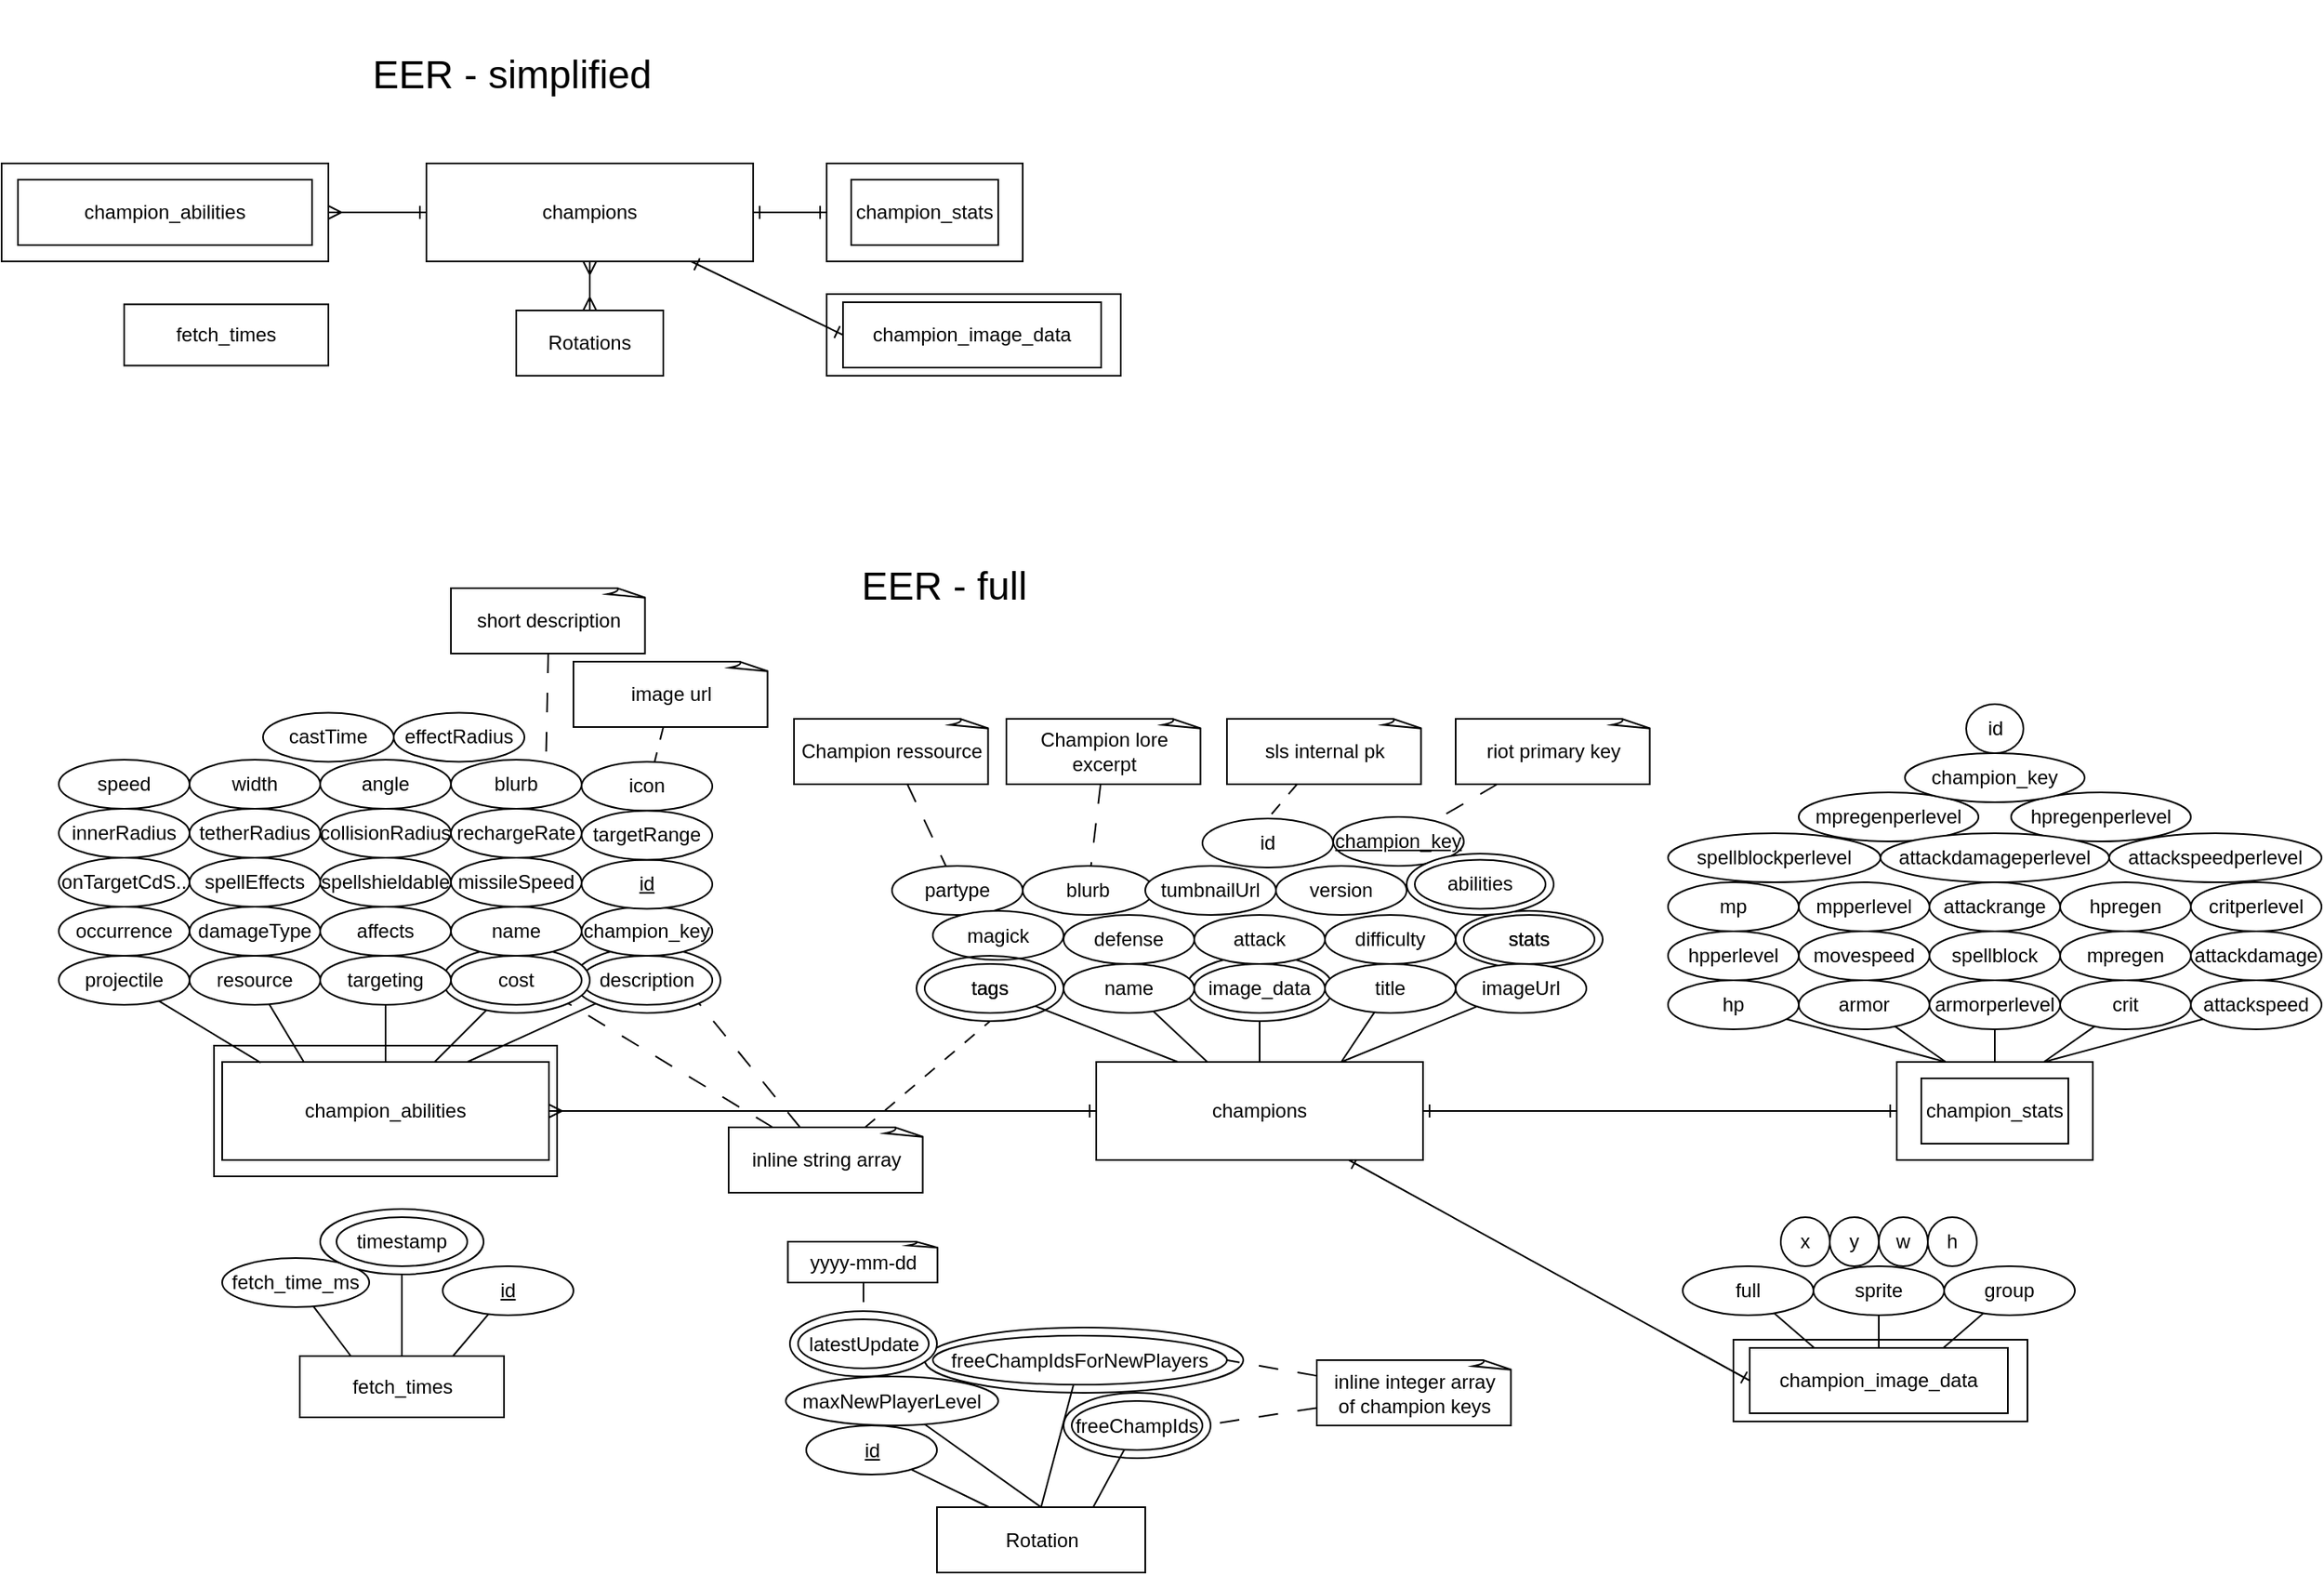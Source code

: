 <mxfile version="21.2.9" type="device">
  <diagram name="Side-1" id="u8_t7Rfu-tdNxOshk60E">
    <mxGraphModel dx="3138" dy="2817" grid="1" gridSize="10" guides="1" tooltips="1" connect="1" arrows="1" fold="1" page="1" pageScale="1" pageWidth="827" pageHeight="1169" math="0" shadow="0">
      <root>
        <mxCell id="0" />
        <mxCell id="1" parent="0" />
        <mxCell id="vY-c-kgBU0Y5t1cBSxCP-84" value="champion_abilities" style="rounded=0;whiteSpace=wrap;html=1;" vertex="1" parent="1">
          <mxGeometry x="-870" y="-340" width="200" height="60" as="geometry" />
        </mxCell>
        <mxCell id="vY-c-kgBU0Y5t1cBSxCP-68" value="freeChampIds" style="ellipse;whiteSpace=wrap;html=1;" vertex="1" parent="1">
          <mxGeometry x="-220" y="412.5" width="90" height="40" as="geometry" />
        </mxCell>
        <mxCell id="vY-c-kgBU0Y5t1cBSxCP-64" value="champion_image_data" style="rounded=0;whiteSpace=wrap;html=1;" vertex="1" parent="1">
          <mxGeometry x="190" y="380" width="180" height="50" as="geometry" />
        </mxCell>
        <mxCell id="vY-c-kgBU0Y5t1cBSxCP-63" value="champion_abilities" style="rounded=0;whiteSpace=wrap;html=1;" vertex="1" parent="1">
          <mxGeometry x="-740" y="200" width="210" height="80" as="geometry" />
        </mxCell>
        <mxCell id="WXf3_eJt0GUmDHz3n-cz-1" value="&lt;font style=&quot;font-size: 24px;&quot;&gt;EER - full&lt;/font&gt;" style="text;html=1;strokeColor=none;fillColor=none;align=center;verticalAlign=middle;whiteSpace=wrap;rounded=0;" parent="1" vertex="1">
          <mxGeometry x="-413" y="-96" width="240" height="30" as="geometry" />
        </mxCell>
        <mxCell id="WXf3_eJt0GUmDHz3n-cz-47" style="edgeStyle=orthogonalEdgeStyle;rounded=0;orthogonalLoop=1;jettySize=auto;html=1;endArrow=ERone;endFill=0;startArrow=ERone;startFill=0;" parent="1" source="WXf3_eJt0GUmDHz3n-cz-9" target="WXf3_eJt0GUmDHz3n-cz-46" edge="1">
          <mxGeometry relative="1" as="geometry" />
        </mxCell>
        <mxCell id="WXf3_eJt0GUmDHz3n-cz-110" style="rounded=0;orthogonalLoop=1;jettySize=auto;html=1;entryX=0;entryY=0.5;entryDx=0;entryDy=0;endArrow=ERone;endFill=0;startArrow=ERone;startFill=0;" parent="1" source="WXf3_eJt0GUmDHz3n-cz-9" target="WXf3_eJt0GUmDHz3n-cz-109" edge="1">
          <mxGeometry relative="1" as="geometry" />
        </mxCell>
        <mxCell id="WXf3_eJt0GUmDHz3n-cz-9" value="champions" style="rounded=0;whiteSpace=wrap;html=1;" parent="1" vertex="1">
          <mxGeometry x="-200" y="210" width="200" height="60" as="geometry" />
        </mxCell>
        <mxCell id="WXf3_eJt0GUmDHz3n-cz-22" style="rounded=0;orthogonalLoop=1;jettySize=auto;html=1;endArrow=none;endFill=0;" parent="1" source="WXf3_eJt0GUmDHz3n-cz-10" target="WXf3_eJt0GUmDHz3n-cz-9" edge="1">
          <mxGeometry relative="1" as="geometry" />
        </mxCell>
        <mxCell id="WXf3_eJt0GUmDHz3n-cz-11" value="version" style="ellipse;whiteSpace=wrap;html=1;" parent="1" vertex="1">
          <mxGeometry x="-90" y="90" width="80" height="30" as="geometry" />
        </mxCell>
        <mxCell id="WXf3_eJt0GUmDHz3n-cz-12" value="&lt;u&gt;champion_key&lt;/u&gt;" style="ellipse;whiteSpace=wrap;html=1;" parent="1" vertex="1">
          <mxGeometry x="-55" y="60" width="80" height="30" as="geometry" />
        </mxCell>
        <mxCell id="WXf3_eJt0GUmDHz3n-cz-16" value="blurb" style="ellipse;whiteSpace=wrap;html=1;" parent="1" vertex="1">
          <mxGeometry x="-245" y="90" width="80" height="30" as="geometry" />
        </mxCell>
        <mxCell id="WXf3_eJt0GUmDHz3n-cz-17" value="stats" style="ellipse;whiteSpace=wrap;html=1;" parent="1" vertex="1">
          <mxGeometry x="25" y="120" width="80" height="30" as="geometry" />
        </mxCell>
        <mxCell id="WXf3_eJt0GUmDHz3n-cz-21" value="" style="shape=image;verticalLabelPosition=bottom;labelBackgroundColor=default;verticalAlign=top;aspect=fixed;imageAspect=0;image=https://webusupload.apowersoft.info/gitmind/wp-content/uploads/2021/04/erd-symbols.jpg;" parent="1" vertex="1">
          <mxGeometry x="-115" y="-440" width="520" height="344" as="geometry" />
        </mxCell>
        <mxCell id="WXf3_eJt0GUmDHz3n-cz-26" style="rounded=0;orthogonalLoop=1;jettySize=auto;html=1;endArrow=none;endFill=0;dashed=1;dashPattern=12 12;" parent="1" source="WXf3_eJt0GUmDHz3n-cz-25" target="WXf3_eJt0GUmDHz3n-cz-16" edge="1">
          <mxGeometry relative="1" as="geometry" />
        </mxCell>
        <mxCell id="WXf3_eJt0GUmDHz3n-cz-25" value="Champion lore excerpt" style="whiteSpace=wrap;html=1;shape=mxgraph.basic.document;" parent="1" vertex="1">
          <mxGeometry x="-255" width="120" height="40" as="geometry" />
        </mxCell>
        <mxCell id="WXf3_eJt0GUmDHz3n-cz-28" style="rounded=0;orthogonalLoop=1;jettySize=auto;html=1;endArrow=none;endFill=0;dashed=1;dashPattern=12 12;" parent="1" source="WXf3_eJt0GUmDHz3n-cz-27" target="WXf3_eJt0GUmDHz3n-cz-12" edge="1">
          <mxGeometry relative="1" as="geometry" />
        </mxCell>
        <mxCell id="WXf3_eJt0GUmDHz3n-cz-27" value="riot primary key" style="whiteSpace=wrap;html=1;shape=mxgraph.basic.document;" parent="1" vertex="1">
          <mxGeometry x="20" width="120" height="40" as="geometry" />
        </mxCell>
        <mxCell id="WXf3_eJt0GUmDHz3n-cz-32" style="rounded=0;orthogonalLoop=1;jettySize=auto;html=1;entryX=0.75;entryY=0;entryDx=0;entryDy=0;endArrow=none;endFill=0;" parent="1" source="WXf3_eJt0GUmDHz3n-cz-31" target="WXf3_eJt0GUmDHz3n-cz-9" edge="1">
          <mxGeometry relative="1" as="geometry" />
        </mxCell>
        <mxCell id="WXf3_eJt0GUmDHz3n-cz-33" value="defense" style="ellipse;whiteSpace=wrap;html=1;" parent="1" vertex="1">
          <mxGeometry x="-220" y="120" width="80" height="30" as="geometry" />
        </mxCell>
        <mxCell id="WXf3_eJt0GUmDHz3n-cz-35" value="difficulty" style="ellipse;whiteSpace=wrap;html=1;" parent="1" vertex="1">
          <mxGeometry x="-60" y="120" width="80" height="30" as="geometry" />
        </mxCell>
        <mxCell id="WXf3_eJt0GUmDHz3n-cz-38" style="rounded=0;orthogonalLoop=1;jettySize=auto;html=1;entryX=0.75;entryY=0;entryDx=0;entryDy=0;endArrow=none;endFill=0;" parent="1" source="WXf3_eJt0GUmDHz3n-cz-37" target="WXf3_eJt0GUmDHz3n-cz-9" edge="1">
          <mxGeometry relative="1" as="geometry" />
        </mxCell>
        <mxCell id="WXf3_eJt0GUmDHz3n-cz-45" style="rounded=0;orthogonalLoop=1;jettySize=auto;html=1;entryX=0.25;entryY=0;entryDx=0;entryDy=0;endArrow=none;endFill=0;" parent="1" source="WXf3_eJt0GUmDHz3n-cz-43" target="WXf3_eJt0GUmDHz3n-cz-9" edge="1">
          <mxGeometry relative="1" as="geometry" />
        </mxCell>
        <mxCell id="WXf3_eJt0GUmDHz3n-cz-43" value="tags" style="ellipse;whiteSpace=wrap;html=1;" parent="1" vertex="1">
          <mxGeometry x="-305" y="150" width="80" height="30" as="geometry" />
        </mxCell>
        <mxCell id="WXf3_eJt0GUmDHz3n-cz-46" value="champion_stats" style="rounded=0;whiteSpace=wrap;html=1;" parent="1" vertex="1">
          <mxGeometry x="290" y="210" width="120" height="60" as="geometry" />
        </mxCell>
        <mxCell id="WXf3_eJt0GUmDHz3n-cz-73" style="rounded=0;orthogonalLoop=1;jettySize=auto;html=1;entryX=0.25;entryY=0;entryDx=0;entryDy=0;endArrow=none;endFill=0;" parent="1" source="WXf3_eJt0GUmDHz3n-cz-48" target="WXf3_eJt0GUmDHz3n-cz-46" edge="1">
          <mxGeometry relative="1" as="geometry" />
        </mxCell>
        <mxCell id="WXf3_eJt0GUmDHz3n-cz-48" value="hp" style="ellipse;whiteSpace=wrap;html=1;" parent="1" vertex="1">
          <mxGeometry x="150" y="160" width="80" height="30" as="geometry" />
        </mxCell>
        <mxCell id="WXf3_eJt0GUmDHz3n-cz-49" value="hpperlevel" style="ellipse;whiteSpace=wrap;html=1;" parent="1" vertex="1">
          <mxGeometry x="150" y="130" width="80" height="30" as="geometry" />
        </mxCell>
        <mxCell id="WXf3_eJt0GUmDHz3n-cz-50" value="mpperlevel" style="ellipse;whiteSpace=wrap;html=1;" parent="1" vertex="1">
          <mxGeometry x="230" y="100" width="80" height="30" as="geometry" />
        </mxCell>
        <mxCell id="WXf3_eJt0GUmDHz3n-cz-51" value="mp" style="ellipse;whiteSpace=wrap;html=1;" parent="1" vertex="1">
          <mxGeometry x="150" y="100" width="80" height="30" as="geometry" />
        </mxCell>
        <mxCell id="WXf3_eJt0GUmDHz3n-cz-52" value="movespeed" style="ellipse;whiteSpace=wrap;html=1;" parent="1" vertex="1">
          <mxGeometry x="230" y="130" width="80" height="30" as="geometry" />
        </mxCell>
        <mxCell id="WXf3_eJt0GUmDHz3n-cz-75" style="rounded=0;orthogonalLoop=1;jettySize=auto;html=1;entryX=0.25;entryY=0;entryDx=0;entryDy=0;endArrow=none;endFill=0;" parent="1" source="WXf3_eJt0GUmDHz3n-cz-53" target="WXf3_eJt0GUmDHz3n-cz-46" edge="1">
          <mxGeometry relative="1" as="geometry" />
        </mxCell>
        <mxCell id="WXf3_eJt0GUmDHz3n-cz-53" value="armor" style="ellipse;whiteSpace=wrap;html=1;" parent="1" vertex="1">
          <mxGeometry x="230" y="160" width="80" height="30" as="geometry" />
        </mxCell>
        <mxCell id="WXf3_eJt0GUmDHz3n-cz-76" style="rounded=0;orthogonalLoop=1;jettySize=auto;html=1;endArrow=none;endFill=0;" parent="1" source="WXf3_eJt0GUmDHz3n-cz-54" target="WXf3_eJt0GUmDHz3n-cz-46" edge="1">
          <mxGeometry relative="1" as="geometry" />
        </mxCell>
        <mxCell id="WXf3_eJt0GUmDHz3n-cz-54" value="armorperlevel" style="ellipse;whiteSpace=wrap;html=1;" parent="1" vertex="1">
          <mxGeometry x="310" y="160" width="80" height="30" as="geometry" />
        </mxCell>
        <mxCell id="WXf3_eJt0GUmDHz3n-cz-56" value="spellblock" style="ellipse;whiteSpace=wrap;html=1;" parent="1" vertex="1">
          <mxGeometry x="310" y="130" width="80" height="30" as="geometry" />
        </mxCell>
        <mxCell id="WXf3_eJt0GUmDHz3n-cz-58" value="spellblockperlevel" style="ellipse;whiteSpace=wrap;html=1;" parent="1" vertex="1">
          <mxGeometry x="150" y="70" width="130" height="30" as="geometry" />
        </mxCell>
        <mxCell id="WXf3_eJt0GUmDHz3n-cz-60" value="attackrange" style="ellipse;whiteSpace=wrap;html=1;" parent="1" vertex="1">
          <mxGeometry x="310" y="100" width="80" height="30" as="geometry" />
        </mxCell>
        <mxCell id="WXf3_eJt0GUmDHz3n-cz-61" value="hpregen" style="ellipse;whiteSpace=wrap;html=1;" parent="1" vertex="1">
          <mxGeometry x="390" y="100" width="80" height="30" as="geometry" />
        </mxCell>
        <mxCell id="WXf3_eJt0GUmDHz3n-cz-62" value="hpregenperlevel" style="ellipse;whiteSpace=wrap;html=1;" parent="1" vertex="1">
          <mxGeometry x="360" y="45" width="110" height="30" as="geometry" />
        </mxCell>
        <mxCell id="WXf3_eJt0GUmDHz3n-cz-64" value="mpregen" style="ellipse;whiteSpace=wrap;html=1;" parent="1" vertex="1">
          <mxGeometry x="390" y="130" width="80" height="30" as="geometry" />
        </mxCell>
        <mxCell id="WXf3_eJt0GUmDHz3n-cz-65" value="mpregenperlevel" style="ellipse;whiteSpace=wrap;html=1;" parent="1" vertex="1">
          <mxGeometry x="230" y="45" width="110" height="30" as="geometry" />
        </mxCell>
        <mxCell id="WXf3_eJt0GUmDHz3n-cz-77" style="rounded=0;orthogonalLoop=1;jettySize=auto;html=1;entryX=0.75;entryY=0;entryDx=0;entryDy=0;endArrow=none;endFill=0;" parent="1" source="WXf3_eJt0GUmDHz3n-cz-66" target="WXf3_eJt0GUmDHz3n-cz-46" edge="1">
          <mxGeometry relative="1" as="geometry" />
        </mxCell>
        <mxCell id="WXf3_eJt0GUmDHz3n-cz-66" value="crit" style="ellipse;whiteSpace=wrap;html=1;" parent="1" vertex="1">
          <mxGeometry x="390" y="160" width="80" height="30" as="geometry" />
        </mxCell>
        <mxCell id="WXf3_eJt0GUmDHz3n-cz-67" value="critperlevel" style="ellipse;whiteSpace=wrap;html=1;" parent="1" vertex="1">
          <mxGeometry x="470" y="100" width="80" height="30" as="geometry" />
        </mxCell>
        <mxCell id="WXf3_eJt0GUmDHz3n-cz-69" value="attackdamage" style="ellipse;whiteSpace=wrap;html=1;" parent="1" vertex="1">
          <mxGeometry x="470" y="130" width="80" height="30" as="geometry" />
        </mxCell>
        <mxCell id="WXf3_eJt0GUmDHz3n-cz-70" value="attackdamageperlevel" style="ellipse;whiteSpace=wrap;html=1;" parent="1" vertex="1">
          <mxGeometry x="280" y="70" width="140" height="30" as="geometry" />
        </mxCell>
        <mxCell id="WXf3_eJt0GUmDHz3n-cz-71" value="attackspeedperlevel" style="ellipse;whiteSpace=wrap;html=1;" parent="1" vertex="1">
          <mxGeometry x="420" y="70" width="130" height="30" as="geometry" />
        </mxCell>
        <mxCell id="WXf3_eJt0GUmDHz3n-cz-78" style="rounded=0;orthogonalLoop=1;jettySize=auto;html=1;entryX=0.75;entryY=0;entryDx=0;entryDy=0;endArrow=none;endFill=0;" parent="1" source="WXf3_eJt0GUmDHz3n-cz-72" target="WXf3_eJt0GUmDHz3n-cz-46" edge="1">
          <mxGeometry relative="1" as="geometry" />
        </mxCell>
        <mxCell id="WXf3_eJt0GUmDHz3n-cz-72" value="attackspeed" style="ellipse;whiteSpace=wrap;html=1;" parent="1" vertex="1">
          <mxGeometry x="470" y="160" width="80" height="30" as="geometry" />
        </mxCell>
        <mxCell id="WXf3_eJt0GUmDHz3n-cz-79" value="" style="rounded=0;whiteSpace=wrap;html=1;fillColor=none;" parent="1" vertex="1">
          <mxGeometry x="305" y="220" width="90" height="40" as="geometry" />
        </mxCell>
        <mxCell id="WXf3_eJt0GUmDHz3n-cz-84" value="partype" style="ellipse;whiteSpace=wrap;html=1;" parent="1" vertex="1">
          <mxGeometry x="-325" y="90" width="80" height="30" as="geometry" />
        </mxCell>
        <mxCell id="WXf3_eJt0GUmDHz3n-cz-87" style="rounded=0;orthogonalLoop=1;jettySize=auto;html=1;endArrow=none;endFill=0;dashed=1;dashPattern=12 12;" parent="1" source="WXf3_eJt0GUmDHz3n-cz-86" target="WXf3_eJt0GUmDHz3n-cz-84" edge="1">
          <mxGeometry relative="1" as="geometry" />
        </mxCell>
        <mxCell id="WXf3_eJt0GUmDHz3n-cz-86" value="Champion ressource" style="whiteSpace=wrap;html=1;shape=mxgraph.basic.document;" parent="1" vertex="1">
          <mxGeometry x="-385" width="120" height="40" as="geometry" />
        </mxCell>
        <mxCell id="WXf3_eJt0GUmDHz3n-cz-89" value="" style="ellipse;whiteSpace=wrap;html=1;" parent="1" vertex="1">
          <mxGeometry x="-140" y="150" width="80" height="30" as="geometry" />
        </mxCell>
        <mxCell id="WXf3_eJt0GUmDHz3n-cz-90" value="id" style="ellipse;whiteSpace=wrap;html=1;" parent="1" vertex="1">
          <mxGeometry x="-135" y="61" width="80" height="30" as="geometry" />
        </mxCell>
        <mxCell id="WXf3_eJt0GUmDHz3n-cz-92" value="Rotation" style="rounded=0;whiteSpace=wrap;html=1;fillColor=none;" parent="1" vertex="1">
          <mxGeometry x="-297.5" y="482.5" width="127.5" height="40" as="geometry" />
        </mxCell>
        <mxCell id="WXf3_eJt0GUmDHz3n-cz-103" value="magick" style="ellipse;whiteSpace=wrap;html=1;" parent="1" vertex="1">
          <mxGeometry x="-300" y="117.5" width="80" height="30" as="geometry" />
        </mxCell>
        <mxCell id="WXf3_eJt0GUmDHz3n-cz-105" value="tags" style="ellipse;whiteSpace=wrap;html=1;fillColor=none;" parent="1" vertex="1">
          <mxGeometry x="-310" y="145" width="90" height="40" as="geometry" />
        </mxCell>
        <mxCell id="vY-c-kgBU0Y5t1cBSxCP-8" style="edgeStyle=orthogonalEdgeStyle;rounded=0;orthogonalLoop=1;jettySize=auto;html=1;entryX=0.5;entryY=0;entryDx=0;entryDy=0;endArrow=none;endFill=0;" edge="1" parent="1" source="WXf3_eJt0GUmDHz3n-cz-106" target="WXf3_eJt0GUmDHz3n-cz-9">
          <mxGeometry relative="1" as="geometry" />
        </mxCell>
        <mxCell id="WXf3_eJt0GUmDHz3n-cz-106" value="image_data" style="ellipse;whiteSpace=wrap;html=1;fillColor=none;" parent="1" vertex="1">
          <mxGeometry x="-145" y="145" width="90" height="40" as="geometry" />
        </mxCell>
        <mxCell id="WXf3_eJt0GUmDHz3n-cz-108" value="stats" style="ellipse;whiteSpace=wrap;html=1;fillColor=none;" parent="1" vertex="1">
          <mxGeometry x="20" y="117.5" width="90" height="35" as="geometry" />
        </mxCell>
        <mxCell id="WXf3_eJt0GUmDHz3n-cz-109" value="champion_image_data" style="rounded=0;whiteSpace=wrap;html=1;" parent="1" vertex="1">
          <mxGeometry x="200" y="385" width="158" height="40" as="geometry" />
        </mxCell>
        <mxCell id="WXf3_eJt0GUmDHz3n-cz-121" style="rounded=0;orthogonalLoop=1;jettySize=auto;html=1;endArrow=none;endFill=0;" parent="1" source="WXf3_eJt0GUmDHz3n-cz-111" target="WXf3_eJt0GUmDHz3n-cz-109" edge="1">
          <mxGeometry relative="1" as="geometry" />
        </mxCell>
        <mxCell id="WXf3_eJt0GUmDHz3n-cz-111" value="sprite" style="ellipse;whiteSpace=wrap;html=1;" parent="1" vertex="1">
          <mxGeometry x="239" y="335" width="80" height="30" as="geometry" />
        </mxCell>
        <mxCell id="WXf3_eJt0GUmDHz3n-cz-120" style="rounded=0;orthogonalLoop=1;jettySize=auto;html=1;entryX=0.25;entryY=0;entryDx=0;entryDy=0;endArrow=none;endFill=0;" parent="1" source="WXf3_eJt0GUmDHz3n-cz-112" target="WXf3_eJt0GUmDHz3n-cz-109" edge="1">
          <mxGeometry relative="1" as="geometry" />
        </mxCell>
        <mxCell id="WXf3_eJt0GUmDHz3n-cz-112" value="full" style="ellipse;whiteSpace=wrap;html=1;" parent="1" vertex="1">
          <mxGeometry x="159" y="335" width="80" height="30" as="geometry" />
        </mxCell>
        <mxCell id="WXf3_eJt0GUmDHz3n-cz-123" style="rounded=0;orthogonalLoop=1;jettySize=auto;html=1;entryX=0.75;entryY=0;entryDx=0;entryDy=0;endArrow=none;endFill=0;" parent="1" source="WXf3_eJt0GUmDHz3n-cz-113" target="WXf3_eJt0GUmDHz3n-cz-109" edge="1">
          <mxGeometry relative="1" as="geometry" />
        </mxCell>
        <mxCell id="WXf3_eJt0GUmDHz3n-cz-113" value="group" style="ellipse;whiteSpace=wrap;html=1;" parent="1" vertex="1">
          <mxGeometry x="319" y="335" width="80" height="30" as="geometry" />
        </mxCell>
        <mxCell id="WXf3_eJt0GUmDHz3n-cz-114" value="x" style="ellipse;whiteSpace=wrap;html=1;" parent="1" vertex="1">
          <mxGeometry x="219" y="305" width="30" height="30" as="geometry" />
        </mxCell>
        <mxCell id="WXf3_eJt0GUmDHz3n-cz-115" value="y" style="ellipse;whiteSpace=wrap;html=1;" parent="1" vertex="1">
          <mxGeometry x="249" y="305" width="30" height="30" as="geometry" />
        </mxCell>
        <mxCell id="WXf3_eJt0GUmDHz3n-cz-116" value="w" style="ellipse;whiteSpace=wrap;html=1;" parent="1" vertex="1">
          <mxGeometry x="279" y="305" width="30" height="30" as="geometry" />
        </mxCell>
        <mxCell id="WXf3_eJt0GUmDHz3n-cz-118" value="h" style="ellipse;whiteSpace=wrap;html=1;" parent="1" vertex="1">
          <mxGeometry x="309" y="305" width="30" height="30" as="geometry" />
        </mxCell>
        <mxCell id="vY-c-kgBU0Y5t1cBSxCP-2" style="rounded=0;orthogonalLoop=1;jettySize=auto;html=1;entryX=0.5;entryY=0;entryDx=0;entryDy=0;dashed=1;dashPattern=8 8;endArrow=none;endFill=0;" edge="1" parent="1" source="vY-c-kgBU0Y5t1cBSxCP-1" target="WXf3_eJt0GUmDHz3n-cz-90">
          <mxGeometry relative="1" as="geometry" />
        </mxCell>
        <mxCell id="vY-c-kgBU0Y5t1cBSxCP-1" value="sls internal pk" style="whiteSpace=wrap;html=1;shape=mxgraph.basic.document;" vertex="1" parent="1">
          <mxGeometry x="-120" width="120" height="40" as="geometry" />
        </mxCell>
        <mxCell id="vY-c-kgBU0Y5t1cBSxCP-4" value="abilities" style="ellipse;whiteSpace=wrap;html=1;" vertex="1" parent="1">
          <mxGeometry x="-10" y="82.5" width="90" height="37.5" as="geometry" />
        </mxCell>
        <mxCell id="vY-c-kgBU0Y5t1cBSxCP-3" value="abilities" style="ellipse;whiteSpace=wrap;html=1;" vertex="1" parent="1">
          <mxGeometry x="-5" y="86.25" width="80" height="30" as="geometry" />
        </mxCell>
        <mxCell id="vY-c-kgBU0Y5t1cBSxCP-7" style="rounded=0;orthogonalLoop=1;jettySize=auto;html=1;entryX=0;entryY=0.5;entryDx=0;entryDy=0;endArrow=ERone;endFill=0;startArrow=ERmany;startFill=0;exitX=1;exitY=0.5;exitDx=0;exitDy=0;" edge="1" parent="1" source="vY-c-kgBU0Y5t1cBSxCP-5" target="WXf3_eJt0GUmDHz3n-cz-9">
          <mxGeometry relative="1" as="geometry" />
        </mxCell>
        <mxCell id="vY-c-kgBU0Y5t1cBSxCP-5" value="champion_abilities" style="rounded=0;whiteSpace=wrap;html=1;" vertex="1" parent="1">
          <mxGeometry x="-735" y="210" width="200" height="60" as="geometry" />
        </mxCell>
        <mxCell id="vY-c-kgBU0Y5t1cBSxCP-6" value="fetch_times" style="rounded=0;whiteSpace=wrap;html=1;" vertex="1" parent="1">
          <mxGeometry x="-687.5" y="390" width="125" height="37.5" as="geometry" />
        </mxCell>
        <mxCell id="vY-c-kgBU0Y5t1cBSxCP-14" style="rounded=0;orthogonalLoop=1;jettySize=auto;html=1;entryX=0.75;entryY=0;entryDx=0;entryDy=0;endArrow=none;endFill=0;" edge="1" parent="1" source="vY-c-kgBU0Y5t1cBSxCP-9" target="vY-c-kgBU0Y5t1cBSxCP-6">
          <mxGeometry relative="1" as="geometry" />
        </mxCell>
        <mxCell id="vY-c-kgBU0Y5t1cBSxCP-9" value="&lt;u&gt;id&lt;/u&gt;" style="ellipse;whiteSpace=wrap;html=1;" vertex="1" parent="1">
          <mxGeometry x="-600" y="335" width="80" height="30" as="geometry" />
        </mxCell>
        <mxCell id="vY-c-kgBU0Y5t1cBSxCP-13" style="rounded=0;orthogonalLoop=1;jettySize=auto;html=1;endArrow=none;endFill=0;entryX=0.25;entryY=0;entryDx=0;entryDy=0;" edge="1" parent="1" source="vY-c-kgBU0Y5t1cBSxCP-10" target="vY-c-kgBU0Y5t1cBSxCP-6">
          <mxGeometry relative="1" as="geometry" />
        </mxCell>
        <mxCell id="vY-c-kgBU0Y5t1cBSxCP-10" value="fetch_time_ms" style="ellipse;whiteSpace=wrap;html=1;" vertex="1" parent="1">
          <mxGeometry x="-735" y="330" width="90" height="30" as="geometry" />
        </mxCell>
        <mxCell id="vY-c-kgBU0Y5t1cBSxCP-15" style="rounded=0;orthogonalLoop=1;jettySize=auto;html=1;entryX=0.5;entryY=0;entryDx=0;entryDy=0;endArrow=none;endFill=0;" edge="1" parent="1" source="vY-c-kgBU0Y5t1cBSxCP-12" target="vY-c-kgBU0Y5t1cBSxCP-6">
          <mxGeometry relative="1" as="geometry" />
        </mxCell>
        <mxCell id="vY-c-kgBU0Y5t1cBSxCP-12" value="timestamp" style="ellipse;whiteSpace=wrap;html=1;" vertex="1" parent="1">
          <mxGeometry x="-675" y="300" width="100" height="40" as="geometry" />
        </mxCell>
        <mxCell id="vY-c-kgBU0Y5t1cBSxCP-11" value="timestamp" style="ellipse;whiteSpace=wrap;html=1;" vertex="1" parent="1">
          <mxGeometry x="-665" y="305" width="80" height="30" as="geometry" />
        </mxCell>
        <mxCell id="vY-c-kgBU0Y5t1cBSxCP-17" style="rounded=0;orthogonalLoop=1;jettySize=auto;html=1;entryX=0.5;entryY=1;entryDx=0;entryDy=0;endArrow=none;endFill=0;dashed=1;dashPattern=8 8;" edge="1" parent="1" source="vY-c-kgBU0Y5t1cBSxCP-16" target="WXf3_eJt0GUmDHz3n-cz-105">
          <mxGeometry relative="1" as="geometry" />
        </mxCell>
        <mxCell id="vY-c-kgBU0Y5t1cBSxCP-24" style="rounded=0;orthogonalLoop=1;jettySize=auto;html=1;entryX=1;entryY=1;entryDx=0;entryDy=0;endArrow=none;endFill=0;dashed=1;dashPattern=12 12;" edge="1" parent="1" source="vY-c-kgBU0Y5t1cBSxCP-16" target="vY-c-kgBU0Y5t1cBSxCP-23">
          <mxGeometry relative="1" as="geometry" />
        </mxCell>
        <mxCell id="vY-c-kgBU0Y5t1cBSxCP-35" style="rounded=0;orthogonalLoop=1;jettySize=auto;html=1;entryX=1;entryY=1;entryDx=0;entryDy=0;endArrow=none;endFill=0;dashed=1;dashPattern=12 12;" edge="1" parent="1" source="vY-c-kgBU0Y5t1cBSxCP-16" target="vY-c-kgBU0Y5t1cBSxCP-34">
          <mxGeometry relative="1" as="geometry" />
        </mxCell>
        <mxCell id="vY-c-kgBU0Y5t1cBSxCP-16" value="inline string array" style="whiteSpace=wrap;html=1;shape=mxgraph.basic.document;" vertex="1" parent="1">
          <mxGeometry x="-425" y="250" width="120" height="40" as="geometry" />
        </mxCell>
        <mxCell id="vY-c-kgBU0Y5t1cBSxCP-18" value="champion_key" style="ellipse;whiteSpace=wrap;html=1;" vertex="1" parent="1">
          <mxGeometry x="295" y="21" width="110" height="30" as="geometry" />
        </mxCell>
        <mxCell id="vY-c-kgBU0Y5t1cBSxCP-19" value="tumbnailUrl" style="ellipse;whiteSpace=wrap;html=1;" vertex="1" parent="1">
          <mxGeometry x="-170" y="90" width="80" height="30" as="geometry" />
        </mxCell>
        <mxCell id="vY-c-kgBU0Y5t1cBSxCP-22" value="" style="ellipse;whiteSpace=wrap;html=1;" vertex="1" parent="1">
          <mxGeometry x="-515" y="145" width="80" height="30" as="geometry" />
        </mxCell>
        <mxCell id="vY-c-kgBU0Y5t1cBSxCP-25" style="rounded=0;orthogonalLoop=1;jettySize=auto;html=1;entryX=0.75;entryY=0;entryDx=0;entryDy=0;endArrow=none;endFill=0;" edge="1" parent="1" source="vY-c-kgBU0Y5t1cBSxCP-23" target="vY-c-kgBU0Y5t1cBSxCP-5">
          <mxGeometry relative="1" as="geometry" />
        </mxCell>
        <mxCell id="vY-c-kgBU0Y5t1cBSxCP-23" value="description" style="ellipse;whiteSpace=wrap;html=1;fillColor=none;" vertex="1" parent="1">
          <mxGeometry x="-520" y="140" width="90" height="40" as="geometry" />
        </mxCell>
        <mxCell id="vY-c-kgBU0Y5t1cBSxCP-26" value="champion_key" style="ellipse;whiteSpace=wrap;html=1;" vertex="1" parent="1">
          <mxGeometry x="-515" y="115" width="80" height="30" as="geometry" />
        </mxCell>
        <mxCell id="vY-c-kgBU0Y5t1cBSxCP-27" value="&lt;u&gt;id&lt;/u&gt;" style="ellipse;whiteSpace=wrap;html=1;" vertex="1" parent="1">
          <mxGeometry x="-515" y="86.25" width="80" height="30" as="geometry" />
        </mxCell>
        <mxCell id="vY-c-kgBU0Y5t1cBSxCP-28" value="id" style="ellipse;whiteSpace=wrap;html=1;" vertex="1" parent="1">
          <mxGeometry x="332.5" y="-9" width="35" height="30" as="geometry" />
        </mxCell>
        <mxCell id="vY-c-kgBU0Y5t1cBSxCP-30" value="icon" style="ellipse;whiteSpace=wrap;html=1;" vertex="1" parent="1">
          <mxGeometry x="-515" y="26.25" width="80" height="30" as="geometry" />
        </mxCell>
        <mxCell id="vY-c-kgBU0Y5t1cBSxCP-32" style="rounded=0;orthogonalLoop=1;jettySize=auto;html=1;entryX=0.559;entryY=-0.004;entryDx=0;entryDy=0;entryPerimeter=0;endArrow=none;endFill=0;dashed=1;dashPattern=8 8;" edge="1" parent="1" source="vY-c-kgBU0Y5t1cBSxCP-31" target="vY-c-kgBU0Y5t1cBSxCP-30">
          <mxGeometry relative="1" as="geometry" />
        </mxCell>
        <mxCell id="vY-c-kgBU0Y5t1cBSxCP-31" value="image url" style="whiteSpace=wrap;html=1;shape=mxgraph.basic.document;" vertex="1" parent="1">
          <mxGeometry x="-520" y="-35" width="120" height="40" as="geometry" />
        </mxCell>
        <mxCell id="vY-c-kgBU0Y5t1cBSxCP-36" style="rounded=0;orthogonalLoop=1;jettySize=auto;html=1;endArrow=none;endFill=0;" edge="1" parent="1" source="vY-c-kgBU0Y5t1cBSxCP-34" target="vY-c-kgBU0Y5t1cBSxCP-5">
          <mxGeometry relative="1" as="geometry" />
        </mxCell>
        <mxCell id="vY-c-kgBU0Y5t1cBSxCP-34" value="cost" style="ellipse;whiteSpace=wrap;html=1;" vertex="1" parent="1">
          <mxGeometry x="-600" y="140" width="90" height="40" as="geometry" />
        </mxCell>
        <mxCell id="vY-c-kgBU0Y5t1cBSxCP-33" value="cost" style="ellipse;whiteSpace=wrap;html=1;" vertex="1" parent="1">
          <mxGeometry x="-595" y="145" width="80" height="30" as="geometry" />
        </mxCell>
        <mxCell id="vY-c-kgBU0Y5t1cBSxCP-29" value="name" style="ellipse;whiteSpace=wrap;html=1;" vertex="1" parent="1">
          <mxGeometry x="-595" y="115" width="80" height="30" as="geometry" />
        </mxCell>
        <mxCell id="WXf3_eJt0GUmDHz3n-cz-14" value="attack" style="ellipse;whiteSpace=wrap;html=1;" parent="1" vertex="1">
          <mxGeometry x="-140" y="120" width="80" height="30" as="geometry" />
        </mxCell>
        <mxCell id="WXf3_eJt0GUmDHz3n-cz-31" value="title" style="ellipse;whiteSpace=wrap;html=1;" parent="1" vertex="1">
          <mxGeometry x="-60" y="150" width="80" height="30" as="geometry" />
        </mxCell>
        <mxCell id="WXf3_eJt0GUmDHz3n-cz-10" value="name" style="ellipse;whiteSpace=wrap;html=1;" parent="1" vertex="1">
          <mxGeometry x="-220" y="150" width="80" height="30" as="geometry" />
        </mxCell>
        <mxCell id="WXf3_eJt0GUmDHz3n-cz-37" value="imageUrl" style="ellipse;whiteSpace=wrap;html=1;" parent="1" vertex="1">
          <mxGeometry x="20" y="150" width="80" height="30" as="geometry" />
        </mxCell>
        <mxCell id="vY-c-kgBU0Y5t1cBSxCP-60" style="rounded=0;orthogonalLoop=1;jettySize=auto;html=1;endArrow=none;endFill=0;" edge="1" parent="1" source="vY-c-kgBU0Y5t1cBSxCP-37" target="vY-c-kgBU0Y5t1cBSxCP-5">
          <mxGeometry relative="1" as="geometry" />
        </mxCell>
        <mxCell id="vY-c-kgBU0Y5t1cBSxCP-37" value="targeting" style="ellipse;whiteSpace=wrap;html=1;" vertex="1" parent="1">
          <mxGeometry x="-675" y="145" width="80" height="30" as="geometry" />
        </mxCell>
        <mxCell id="vY-c-kgBU0Y5t1cBSxCP-38" value="affects" style="ellipse;whiteSpace=wrap;html=1;" vertex="1" parent="1">
          <mxGeometry x="-675" y="115" width="80" height="30" as="geometry" />
        </mxCell>
        <mxCell id="vY-c-kgBU0Y5t1cBSxCP-39" value="spellshieldable" style="ellipse;whiteSpace=wrap;html=1;" vertex="1" parent="1">
          <mxGeometry x="-675" y="85" width="80" height="30" as="geometry" />
        </mxCell>
        <mxCell id="vY-c-kgBU0Y5t1cBSxCP-61" style="rounded=0;orthogonalLoop=1;jettySize=auto;html=1;entryX=0.25;entryY=0;entryDx=0;entryDy=0;endArrow=none;endFill=0;" edge="1" parent="1" source="vY-c-kgBU0Y5t1cBSxCP-40" target="vY-c-kgBU0Y5t1cBSxCP-5">
          <mxGeometry relative="1" as="geometry" />
        </mxCell>
        <mxCell id="vY-c-kgBU0Y5t1cBSxCP-40" value="resource" style="ellipse;whiteSpace=wrap;html=1;" vertex="1" parent="1">
          <mxGeometry x="-755" y="145" width="80" height="30" as="geometry" />
        </mxCell>
        <mxCell id="vY-c-kgBU0Y5t1cBSxCP-41" value="damageType" style="ellipse;whiteSpace=wrap;html=1;" vertex="1" parent="1">
          <mxGeometry x="-755" y="115" width="80" height="30" as="geometry" />
        </mxCell>
        <mxCell id="vY-c-kgBU0Y5t1cBSxCP-42" value="spellEffects" style="ellipse;whiteSpace=wrap;html=1;" vertex="1" parent="1">
          <mxGeometry x="-755" y="85" width="80" height="30" as="geometry" />
        </mxCell>
        <mxCell id="vY-c-kgBU0Y5t1cBSxCP-62" style="rounded=0;orthogonalLoop=1;jettySize=auto;html=1;entryX=0.118;entryY=0.007;entryDx=0;entryDy=0;entryPerimeter=0;endArrow=none;endFill=0;" edge="1" parent="1" source="vY-c-kgBU0Y5t1cBSxCP-43" target="vY-c-kgBU0Y5t1cBSxCP-5">
          <mxGeometry relative="1" as="geometry" />
        </mxCell>
        <mxCell id="vY-c-kgBU0Y5t1cBSxCP-43" value="projectile" style="ellipse;whiteSpace=wrap;html=1;" vertex="1" parent="1">
          <mxGeometry x="-835" y="145" width="80" height="30" as="geometry" />
        </mxCell>
        <mxCell id="vY-c-kgBU0Y5t1cBSxCP-44" value="occurrence" style="ellipse;whiteSpace=wrap;html=1;" vertex="1" parent="1">
          <mxGeometry x="-835" y="115" width="80" height="30" as="geometry" />
        </mxCell>
        <mxCell id="vY-c-kgBU0Y5t1cBSxCP-45" value="blurb" style="ellipse;whiteSpace=wrap;html=1;" vertex="1" parent="1">
          <mxGeometry x="-595" y="25" width="80" height="30" as="geometry" />
        </mxCell>
        <mxCell id="vY-c-kgBU0Y5t1cBSxCP-47" style="rounded=0;orthogonalLoop=1;jettySize=auto;html=1;entryX=0.727;entryY=0.059;entryDx=0;entryDy=0;endArrow=none;endFill=0;dashed=1;dashPattern=12 12;entryPerimeter=0;" edge="1" parent="1" source="vY-c-kgBU0Y5t1cBSxCP-46" target="vY-c-kgBU0Y5t1cBSxCP-45">
          <mxGeometry relative="1" as="geometry" />
        </mxCell>
        <mxCell id="vY-c-kgBU0Y5t1cBSxCP-46" value="short description" style="whiteSpace=wrap;html=1;shape=mxgraph.basic.document;" vertex="1" parent="1">
          <mxGeometry x="-595" y="-80" width="120" height="40" as="geometry" />
        </mxCell>
        <mxCell id="vY-c-kgBU0Y5t1cBSxCP-48" value="missileSpeed" style="ellipse;whiteSpace=wrap;html=1;" vertex="1" parent="1">
          <mxGeometry x="-595" y="85" width="80" height="30" as="geometry" />
        </mxCell>
        <mxCell id="vY-c-kgBU0Y5t1cBSxCP-49" value="rechargeRate" style="ellipse;whiteSpace=wrap;html=1;" vertex="1" parent="1">
          <mxGeometry x="-595" y="55" width="80" height="30" as="geometry" />
        </mxCell>
        <mxCell id="vY-c-kgBU0Y5t1cBSxCP-50" value="collisionRadius" style="ellipse;whiteSpace=wrap;html=1;" vertex="1" parent="1">
          <mxGeometry x="-675" y="55" width="80" height="30" as="geometry" />
        </mxCell>
        <mxCell id="vY-c-kgBU0Y5t1cBSxCP-51" value="tetherRadius" style="ellipse;whiteSpace=wrap;html=1;" vertex="1" parent="1">
          <mxGeometry x="-755" y="55" width="80" height="30" as="geometry" />
        </mxCell>
        <mxCell id="vY-c-kgBU0Y5t1cBSxCP-52" value="onTargetCdS.." style="ellipse;whiteSpace=wrap;html=1;" vertex="1" parent="1">
          <mxGeometry x="-835" y="85" width="80" height="30" as="geometry" />
        </mxCell>
        <mxCell id="vY-c-kgBU0Y5t1cBSxCP-53" value="innerRadius" style="ellipse;whiteSpace=wrap;html=1;" vertex="1" parent="1">
          <mxGeometry x="-835" y="55" width="80" height="30" as="geometry" />
        </mxCell>
        <mxCell id="vY-c-kgBU0Y5t1cBSxCP-54" value="speed" style="ellipse;whiteSpace=wrap;html=1;" vertex="1" parent="1">
          <mxGeometry x="-835" y="25" width="80" height="30" as="geometry" />
        </mxCell>
        <mxCell id="vY-c-kgBU0Y5t1cBSxCP-55" value="width" style="ellipse;whiteSpace=wrap;html=1;" vertex="1" parent="1">
          <mxGeometry x="-755" y="25" width="80" height="30" as="geometry" />
        </mxCell>
        <mxCell id="vY-c-kgBU0Y5t1cBSxCP-56" value="angle" style="ellipse;whiteSpace=wrap;html=1;" vertex="1" parent="1">
          <mxGeometry x="-675" y="25" width="80" height="30" as="geometry" />
        </mxCell>
        <mxCell id="vY-c-kgBU0Y5t1cBSxCP-57" value="castTime" style="ellipse;whiteSpace=wrap;html=1;" vertex="1" parent="1">
          <mxGeometry x="-710" y="-3.75" width="80" height="30" as="geometry" />
        </mxCell>
        <mxCell id="vY-c-kgBU0Y5t1cBSxCP-58" value="effectRadius" style="ellipse;whiteSpace=wrap;html=1;" vertex="1" parent="1">
          <mxGeometry x="-630" y="-3.75" width="80" height="30" as="geometry" />
        </mxCell>
        <mxCell id="vY-c-kgBU0Y5t1cBSxCP-59" value="targetRange" style="ellipse;whiteSpace=wrap;html=1;" vertex="1" parent="1">
          <mxGeometry x="-515" y="56.25" width="80" height="30" as="geometry" />
        </mxCell>
        <mxCell id="vY-c-kgBU0Y5t1cBSxCP-66" style="rounded=0;orthogonalLoop=1;jettySize=auto;html=1;entryX=0.25;entryY=0;entryDx=0;entryDy=0;endArrow=none;endFill=0;" edge="1" parent="1" source="vY-c-kgBU0Y5t1cBSxCP-65" target="WXf3_eJt0GUmDHz3n-cz-92">
          <mxGeometry relative="1" as="geometry" />
        </mxCell>
        <mxCell id="vY-c-kgBU0Y5t1cBSxCP-65" value="&lt;u&gt;id&lt;/u&gt;" style="ellipse;whiteSpace=wrap;html=1;" vertex="1" parent="1">
          <mxGeometry x="-377.5" y="432.5" width="80" height="30" as="geometry" />
        </mxCell>
        <mxCell id="vY-c-kgBU0Y5t1cBSxCP-75" style="rounded=0;orthogonalLoop=1;jettySize=auto;html=1;entryX=0.75;entryY=0;entryDx=0;entryDy=0;endArrow=none;endFill=0;" edge="1" parent="1" source="vY-c-kgBU0Y5t1cBSxCP-67" target="WXf3_eJt0GUmDHz3n-cz-92">
          <mxGeometry relative="1" as="geometry" />
        </mxCell>
        <mxCell id="vY-c-kgBU0Y5t1cBSxCP-67" value="freeChampIds" style="ellipse;whiteSpace=wrap;html=1;" vertex="1" parent="1">
          <mxGeometry x="-215" y="417.5" width="80" height="30" as="geometry" />
        </mxCell>
        <mxCell id="vY-c-kgBU0Y5t1cBSxCP-69" value="freeChampIds" style="ellipse;whiteSpace=wrap;html=1;" vertex="1" parent="1">
          <mxGeometry x="-305" y="372.5" width="195" height="40" as="geometry" />
        </mxCell>
        <mxCell id="vY-c-kgBU0Y5t1cBSxCP-76" style="rounded=0;orthogonalLoop=1;jettySize=auto;html=1;entryX=0.5;entryY=0;entryDx=0;entryDy=0;endArrow=none;endFill=0;" edge="1" parent="1" source="vY-c-kgBU0Y5t1cBSxCP-70" target="WXf3_eJt0GUmDHz3n-cz-92">
          <mxGeometry relative="1" as="geometry" />
        </mxCell>
        <mxCell id="vY-c-kgBU0Y5t1cBSxCP-70" value="freeChampIdsForNewPlayers" style="ellipse;whiteSpace=wrap;html=1;" vertex="1" parent="1">
          <mxGeometry x="-300" y="377.5" width="180" height="30" as="geometry" />
        </mxCell>
        <mxCell id="vY-c-kgBU0Y5t1cBSxCP-72" style="rounded=0;orthogonalLoop=1;jettySize=auto;html=1;entryX=0.5;entryY=0;entryDx=0;entryDy=0;endArrow=none;endFill=0;" edge="1" parent="1" source="vY-c-kgBU0Y5t1cBSxCP-71" target="WXf3_eJt0GUmDHz3n-cz-92">
          <mxGeometry relative="1" as="geometry" />
        </mxCell>
        <mxCell id="vY-c-kgBU0Y5t1cBSxCP-71" value="maxNewPlayerLevel" style="ellipse;whiteSpace=wrap;html=1;" vertex="1" parent="1">
          <mxGeometry x="-390" y="402.5" width="130" height="30" as="geometry" />
        </mxCell>
        <mxCell id="vY-c-kgBU0Y5t1cBSxCP-73" value="freeChampIds" style="ellipse;whiteSpace=wrap;html=1;" vertex="1" parent="1">
          <mxGeometry x="-387.5" y="362.5" width="90" height="40" as="geometry" />
        </mxCell>
        <mxCell id="vY-c-kgBU0Y5t1cBSxCP-74" value="latestUpdate" style="ellipse;whiteSpace=wrap;html=1;" vertex="1" parent="1">
          <mxGeometry x="-382.5" y="367.5" width="80" height="30" as="geometry" />
        </mxCell>
        <mxCell id="vY-c-kgBU0Y5t1cBSxCP-78" style="rounded=0;orthogonalLoop=1;jettySize=auto;html=1;entryX=1;entryY=0.5;entryDx=0;entryDy=0;dashed=1;dashPattern=12 12;endArrow=none;endFill=0;" edge="1" parent="1" source="vY-c-kgBU0Y5t1cBSxCP-77" target="vY-c-kgBU0Y5t1cBSxCP-70">
          <mxGeometry relative="1" as="geometry" />
        </mxCell>
        <mxCell id="vY-c-kgBU0Y5t1cBSxCP-79" style="rounded=0;orthogonalLoop=1;jettySize=auto;html=1;entryX=1;entryY=0.5;entryDx=0;entryDy=0;endArrow=none;endFill=0;dashed=1;dashPattern=12 12;" edge="1" parent="1" source="vY-c-kgBU0Y5t1cBSxCP-77" target="vY-c-kgBU0Y5t1cBSxCP-67">
          <mxGeometry relative="1" as="geometry" />
        </mxCell>
        <mxCell id="vY-c-kgBU0Y5t1cBSxCP-77" value="inline integer array&lt;br&gt;of champion keys" style="whiteSpace=wrap;html=1;shape=mxgraph.basic.document;" vertex="1" parent="1">
          <mxGeometry x="-65" y="392.5" width="120" height="40" as="geometry" />
        </mxCell>
        <mxCell id="vY-c-kgBU0Y5t1cBSxCP-81" style="rounded=0;orthogonalLoop=1;jettySize=auto;html=1;entryX=0.5;entryY=0;entryDx=0;entryDy=0;endArrow=none;endFill=0;dashed=1;dashPattern=12 12;" edge="1" parent="1" source="vY-c-kgBU0Y5t1cBSxCP-80" target="vY-c-kgBU0Y5t1cBSxCP-74">
          <mxGeometry relative="1" as="geometry" />
        </mxCell>
        <mxCell id="vY-c-kgBU0Y5t1cBSxCP-80" value="yyyy-mm-dd" style="whiteSpace=wrap;html=1;shape=mxgraph.basic.document;" vertex="1" parent="1">
          <mxGeometry x="-388.75" y="320" width="92.5" height="25" as="geometry" />
        </mxCell>
        <mxCell id="vY-c-kgBU0Y5t1cBSxCP-82" value="&lt;font style=&quot;font-size: 24px;&quot;&gt;EER - simplified&lt;/font&gt;" style="text;html=1;strokeColor=none;fillColor=none;align=center;verticalAlign=middle;whiteSpace=wrap;rounded=0;" vertex="1" parent="1">
          <mxGeometry x="-655" y="-409" width="195" height="30" as="geometry" />
        </mxCell>
        <mxCell id="vY-c-kgBU0Y5t1cBSxCP-83" value="champion_abilities" style="rounded=0;whiteSpace=wrap;html=1;" vertex="1" parent="1">
          <mxGeometry x="-860" y="-330" width="180" height="40" as="geometry" />
        </mxCell>
        <mxCell id="vY-c-kgBU0Y5t1cBSxCP-85" style="rounded=0;orthogonalLoop=1;jettySize=auto;html=1;entryX=0;entryY=0.5;entryDx=0;entryDy=0;endArrow=ERone;endFill=0;startArrow=ERmany;startFill=0;exitX=1;exitY=0.5;exitDx=0;exitDy=0;" edge="1" source="vY-c-kgBU0Y5t1cBSxCP-84" target="vY-c-kgBU0Y5t1cBSxCP-86" parent="1">
          <mxGeometry relative="1" as="geometry" />
        </mxCell>
        <mxCell id="vY-c-kgBU0Y5t1cBSxCP-94" style="edgeStyle=orthogonalEdgeStyle;rounded=0;orthogonalLoop=1;jettySize=auto;html=1;endArrow=ERmany;endFill=0;startArrow=ERmany;startFill=0;" edge="1" parent="1" source="vY-c-kgBU0Y5t1cBSxCP-86" target="vY-c-kgBU0Y5t1cBSxCP-93">
          <mxGeometry relative="1" as="geometry" />
        </mxCell>
        <mxCell id="vY-c-kgBU0Y5t1cBSxCP-86" value="champions" style="rounded=0;whiteSpace=wrap;html=1;" vertex="1" parent="1">
          <mxGeometry x="-610" y="-340" width="200" height="60" as="geometry" />
        </mxCell>
        <mxCell id="vY-c-kgBU0Y5t1cBSxCP-87" style="edgeStyle=orthogonalEdgeStyle;rounded=0;orthogonalLoop=1;jettySize=auto;html=1;endArrow=ERone;endFill=0;startArrow=ERone;startFill=0;" edge="1" source="vY-c-kgBU0Y5t1cBSxCP-86" target="vY-c-kgBU0Y5t1cBSxCP-89" parent="1">
          <mxGeometry relative="1" as="geometry" />
        </mxCell>
        <mxCell id="vY-c-kgBU0Y5t1cBSxCP-89" value="champion_stats" style="rounded=0;whiteSpace=wrap;html=1;" vertex="1" parent="1">
          <mxGeometry x="-365" y="-340" width="120" height="60" as="geometry" />
        </mxCell>
        <mxCell id="vY-c-kgBU0Y5t1cBSxCP-91" value="champion_image_data" style="rounded=0;whiteSpace=wrap;html=1;" vertex="1" parent="1">
          <mxGeometry x="-365" y="-260" width="180" height="50" as="geometry" />
        </mxCell>
        <mxCell id="vY-c-kgBU0Y5t1cBSxCP-92" style="rounded=0;orthogonalLoop=1;jettySize=auto;html=1;entryX=0;entryY=0.5;entryDx=0;entryDy=0;endArrow=ERone;endFill=0;startArrow=ERone;startFill=0;" edge="1" source="vY-c-kgBU0Y5t1cBSxCP-86" target="vY-c-kgBU0Y5t1cBSxCP-90" parent="1">
          <mxGeometry relative="1" as="geometry" />
        </mxCell>
        <mxCell id="vY-c-kgBU0Y5t1cBSxCP-88" value="" style="rounded=0;whiteSpace=wrap;html=1;fillColor=none;" vertex="1" parent="1">
          <mxGeometry x="-350" y="-330" width="90" height="40" as="geometry" />
        </mxCell>
        <mxCell id="vY-c-kgBU0Y5t1cBSxCP-90" value="champion_image_data" style="rounded=0;whiteSpace=wrap;html=1;" vertex="1" parent="1">
          <mxGeometry x="-355" y="-255" width="158" height="40" as="geometry" />
        </mxCell>
        <mxCell id="vY-c-kgBU0Y5t1cBSxCP-93" value="Rotations" style="rounded=0;whiteSpace=wrap;html=1;fillColor=none;" vertex="1" parent="1">
          <mxGeometry x="-555" y="-250" width="90" height="40" as="geometry" />
        </mxCell>
        <mxCell id="vY-c-kgBU0Y5t1cBSxCP-95" value="fetch_times" style="rounded=0;whiteSpace=wrap;html=1;" vertex="1" parent="1">
          <mxGeometry x="-795" y="-253.75" width="125" height="37.5" as="geometry" />
        </mxCell>
      </root>
    </mxGraphModel>
  </diagram>
</mxfile>
